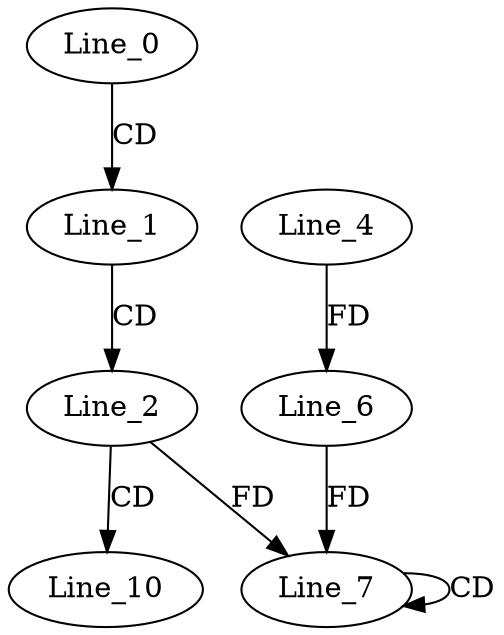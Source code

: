 digraph G {
  Line_0;
  Line_1;
  Line_2;
  Line_4;
  Line_6;
  Line_7;
  Line_7;
  Line_6;
  Line_10;
  Line_0 -> Line_1 [ label="CD" ];
  Line_1 -> Line_2 [ label="CD" ];
  Line_4 -> Line_6 [ label="FD" ];
  Line_7 -> Line_7 [ label="CD" ];
  Line_2 -> Line_7 [ label="FD" ];
  Line_6 -> Line_7 [ label="FD" ];
  Line_2 -> Line_10 [ label="CD" ];
}
